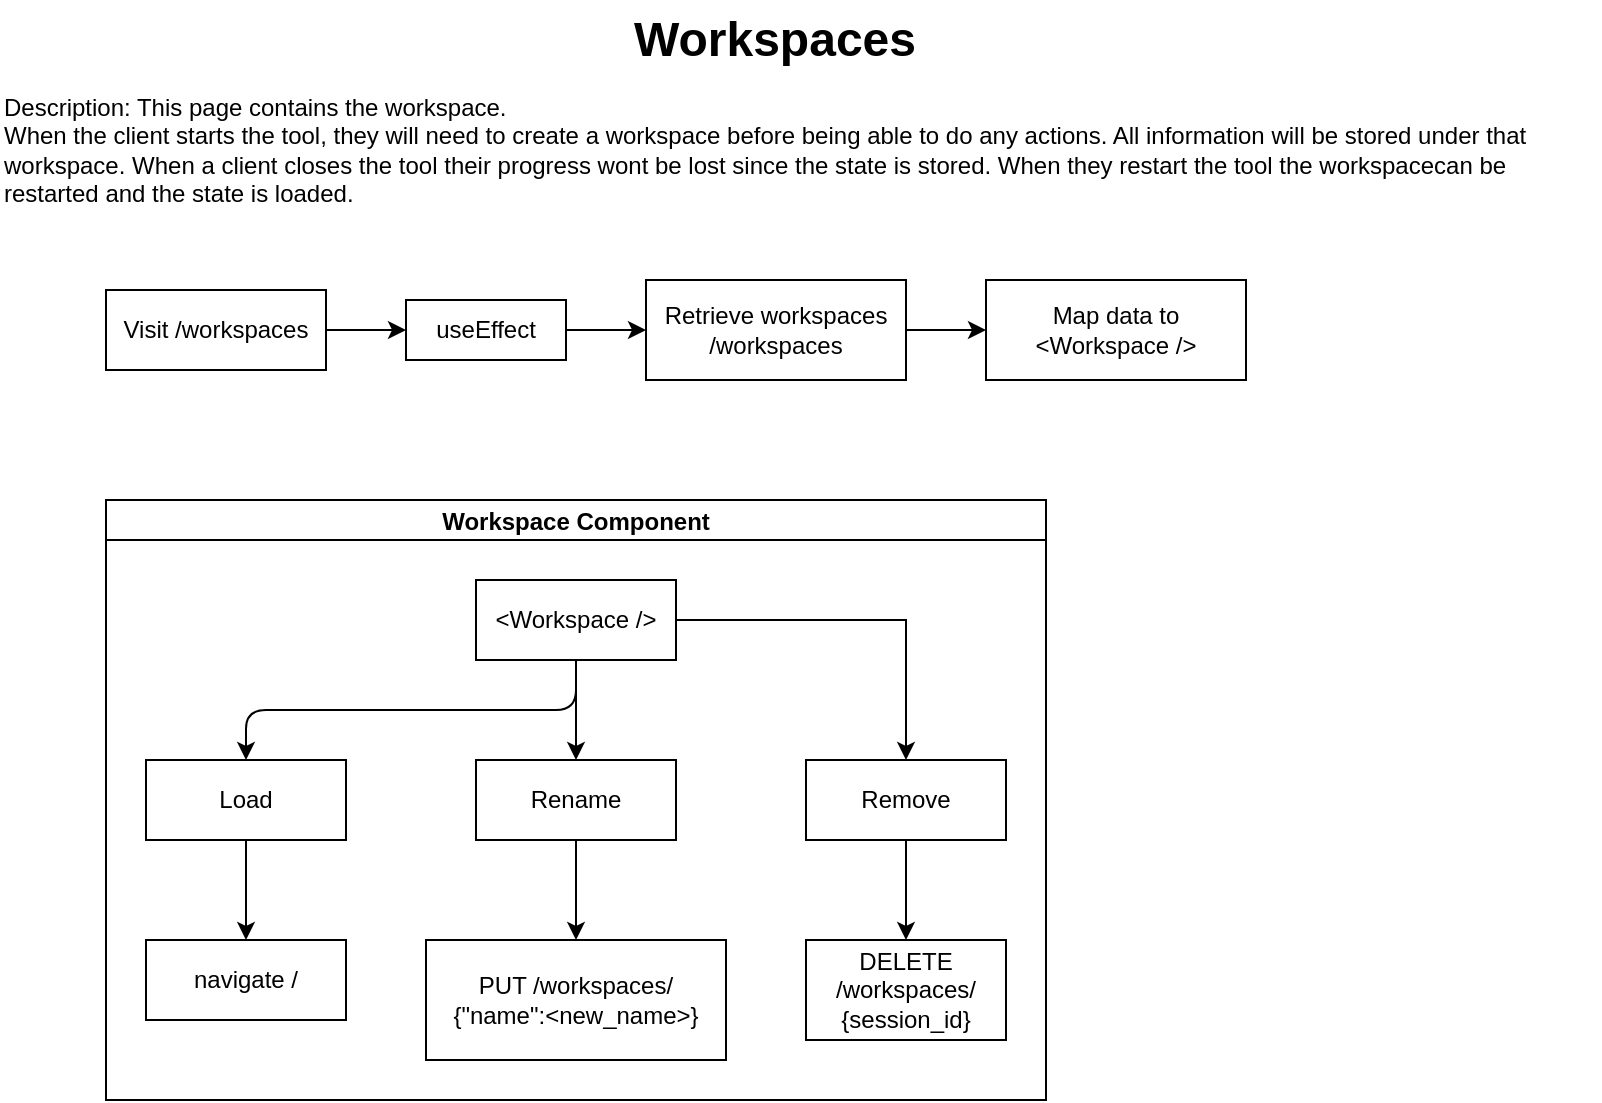 <mxfile version="23.1.0" type="github" pages="2">
  <diagram id="C5RBs43oDa-KdzZeNtuy" name="Workspaces">
    <mxGraphModel dx="1674" dy="774" grid="1" gridSize="10" guides="1" tooltips="1" connect="1" arrows="1" fold="1" page="1" pageScale="1" pageWidth="827" pageHeight="1169" math="0" shadow="0">
      <root>
        <mxCell id="WIyWlLk6GJQsqaUBKTNV-0" />
        <mxCell id="WIyWlLk6GJQsqaUBKTNV-1" parent="WIyWlLk6GJQsqaUBKTNV-0" />
        <mxCell id="v_i5tdnr1hRKdBCCS-yl-0" value="&lt;div align=&quot;left&quot;&gt;Description: This page contains the workspace.&amp;nbsp;&lt;/div&gt;&lt;div align=&quot;left&quot;&gt;When the client starts the tool, they will need to create a workspace before being able to do any actions. All information will be stored under that&amp;nbsp;&lt;/div&gt;&lt;div align=&quot;left&quot;&gt;workspace. When a client closes the tool their progress wont be lost since the state is stored. When they restart the tool the workspacecan be&amp;nbsp;&lt;/div&gt;&lt;div align=&quot;left&quot;&gt;restarted and the state is loaded.&lt;br&gt;&lt;/div&gt;" style="text;html=1;align=left;verticalAlign=middle;resizable=0;points=[];autosize=1;strokeColor=none;fillColor=none;" parent="WIyWlLk6GJQsqaUBKTNV-1" vertex="1">
          <mxGeometry x="27" y="60" width="800" height="70" as="geometry" />
        </mxCell>
        <mxCell id="EzBYOWv9G92g1Ca4GdDH-0" value="Workspaces" style="text;strokeColor=none;fillColor=none;html=1;fontSize=24;fontStyle=1;verticalAlign=middle;align=center;" parent="WIyWlLk6GJQsqaUBKTNV-1" vertex="1">
          <mxGeometry x="364" y="20" width="100" height="40" as="geometry" />
        </mxCell>
        <mxCell id="EzBYOWv9G92g1Ca4GdDH-5" value="" style="edgeStyle=orthogonalEdgeStyle;rounded=0;orthogonalLoop=1;jettySize=auto;html=1;" parent="WIyWlLk6GJQsqaUBKTNV-1" source="EzBYOWv9G92g1Ca4GdDH-1" target="EzBYOWv9G92g1Ca4GdDH-4" edge="1">
          <mxGeometry relative="1" as="geometry" />
        </mxCell>
        <mxCell id="EzBYOWv9G92g1Ca4GdDH-1" value="Visit /workspaces" style="rounded=0;whiteSpace=wrap;html=1;" parent="WIyWlLk6GJQsqaUBKTNV-1" vertex="1">
          <mxGeometry x="80" y="165" width="110" height="40" as="geometry" />
        </mxCell>
        <mxCell id="EzBYOWv9G92g1Ca4GdDH-7" value="" style="edgeStyle=orthogonalEdgeStyle;rounded=0;orthogonalLoop=1;jettySize=auto;html=1;" parent="WIyWlLk6GJQsqaUBKTNV-1" source="EzBYOWv9G92g1Ca4GdDH-4" target="EzBYOWv9G92g1Ca4GdDH-6" edge="1">
          <mxGeometry relative="1" as="geometry" />
        </mxCell>
        <mxCell id="EzBYOWv9G92g1Ca4GdDH-4" value="useEffect" style="rounded=0;whiteSpace=wrap;html=1;" parent="WIyWlLk6GJQsqaUBKTNV-1" vertex="1">
          <mxGeometry x="230" y="170" width="80" height="30" as="geometry" />
        </mxCell>
        <mxCell id="D6aifxGHfua1EfnfKiCL-1" value="" style="edgeStyle=orthogonalEdgeStyle;rounded=0;orthogonalLoop=1;jettySize=auto;html=1;" edge="1" parent="WIyWlLk6GJQsqaUBKTNV-1" source="EzBYOWv9G92g1Ca4GdDH-6" target="D6aifxGHfua1EfnfKiCL-0">
          <mxGeometry relative="1" as="geometry" />
        </mxCell>
        <mxCell id="EzBYOWv9G92g1Ca4GdDH-6" value="&lt;div&gt;Retrieve workspaces&lt;/div&gt;&lt;div&gt;/workspaces&lt;br&gt;&lt;/div&gt;" style="rounded=0;whiteSpace=wrap;html=1;" parent="WIyWlLk6GJQsqaUBKTNV-1" vertex="1">
          <mxGeometry x="350" y="160" width="130" height="50" as="geometry" />
        </mxCell>
        <mxCell id="D6aifxGHfua1EfnfKiCL-0" value="Map data to &amp;lt;Workspace /&amp;gt;" style="rounded=0;whiteSpace=wrap;html=1;" vertex="1" parent="WIyWlLk6GJQsqaUBKTNV-1">
          <mxGeometry x="520" y="160" width="130" height="50" as="geometry" />
        </mxCell>
        <mxCell id="D6aifxGHfua1EfnfKiCL-15" value="Workspace Component" style="swimlane;startSize=20;horizontal=1;childLayout=treeLayout;horizontalTree=0;resizable=0;containerType=tree;fontSize=12;" vertex="1" parent="WIyWlLk6GJQsqaUBKTNV-1">
          <mxGeometry x="80" y="270" width="470" height="300" as="geometry" />
        </mxCell>
        <mxCell id="D6aifxGHfua1EfnfKiCL-16" value="&amp;lt;Workspace /&amp;gt;" style="whiteSpace=wrap;html=1;" vertex="1" parent="D6aifxGHfua1EfnfKiCL-15">
          <mxGeometry x="185" y="40" width="100" height="40" as="geometry" />
        </mxCell>
        <mxCell id="D6aifxGHfua1EfnfKiCL-17" value="Load" style="whiteSpace=wrap;html=1;" vertex="1" parent="D6aifxGHfua1EfnfKiCL-15">
          <mxGeometry x="20" y="130" width="100" height="40" as="geometry" />
        </mxCell>
        <mxCell id="D6aifxGHfua1EfnfKiCL-18" value="" style="edgeStyle=elbowEdgeStyle;elbow=vertical;html=1;rounded=1;curved=0;sourcePerimeterSpacing=0;targetPerimeterSpacing=0;startSize=6;endSize=6;" edge="1" parent="D6aifxGHfua1EfnfKiCL-15" source="D6aifxGHfua1EfnfKiCL-16" target="D6aifxGHfua1EfnfKiCL-17">
          <mxGeometry relative="1" as="geometry" />
        </mxCell>
        <mxCell id="D6aifxGHfua1EfnfKiCL-19" value="Rename" style="whiteSpace=wrap;html=1;" vertex="1" parent="D6aifxGHfua1EfnfKiCL-15">
          <mxGeometry x="185" y="130" width="100" height="40" as="geometry" />
        </mxCell>
        <mxCell id="D6aifxGHfua1EfnfKiCL-20" value="" style="edgeStyle=elbowEdgeStyle;elbow=vertical;html=1;rounded=1;curved=0;sourcePerimeterSpacing=0;targetPerimeterSpacing=0;startSize=6;endSize=6;" edge="1" parent="D6aifxGHfua1EfnfKiCL-15" source="D6aifxGHfua1EfnfKiCL-16" target="D6aifxGHfua1EfnfKiCL-19">
          <mxGeometry relative="1" as="geometry" />
        </mxCell>
        <mxCell id="D6aifxGHfua1EfnfKiCL-28" value="" style="edgeStyle=orthogonalEdgeStyle;rounded=0;orthogonalLoop=1;jettySize=auto;html=1;" edge="1" source="D6aifxGHfua1EfnfKiCL-16" target="D6aifxGHfua1EfnfKiCL-29" parent="D6aifxGHfua1EfnfKiCL-15">
          <mxGeometry relative="1" as="geometry" />
        </mxCell>
        <mxCell id="D6aifxGHfua1EfnfKiCL-29" value="Remove" style="whiteSpace=wrap;html=1;" vertex="1" parent="D6aifxGHfua1EfnfKiCL-15">
          <mxGeometry x="350" y="130" width="100" height="40" as="geometry" />
        </mxCell>
        <mxCell id="D6aifxGHfua1EfnfKiCL-30" value="" style="edgeStyle=elbowEdgeStyle;elbow=vertical;html=1;rounded=1;curved=0;sourcePerimeterSpacing=0;targetPerimeterSpacing=0;startSize=6;endSize=6;" edge="1" target="D6aifxGHfua1EfnfKiCL-31" source="D6aifxGHfua1EfnfKiCL-17" parent="D6aifxGHfua1EfnfKiCL-15">
          <mxGeometry relative="1" as="geometry">
            <mxPoint x="175.175" y="410" as="sourcePoint" />
          </mxGeometry>
        </mxCell>
        <mxCell id="D6aifxGHfua1EfnfKiCL-31" value="navigate /" style="whiteSpace=wrap;html=1;" vertex="1" parent="D6aifxGHfua1EfnfKiCL-15">
          <mxGeometry x="20" y="220" width="100" height="40" as="geometry" />
        </mxCell>
        <mxCell id="D6aifxGHfua1EfnfKiCL-32" value="" style="edgeStyle=elbowEdgeStyle;elbow=vertical;html=1;rounded=1;curved=0;sourcePerimeterSpacing=0;targetPerimeterSpacing=0;startSize=6;endSize=6;" edge="1" target="D6aifxGHfua1EfnfKiCL-33" source="D6aifxGHfua1EfnfKiCL-19" parent="D6aifxGHfua1EfnfKiCL-15">
          <mxGeometry relative="1" as="geometry">
            <mxPoint x="120.175" y="370" as="sourcePoint" />
          </mxGeometry>
        </mxCell>
        <mxCell id="D6aifxGHfua1EfnfKiCL-33" value="&lt;div&gt;PUT /workspaces/&lt;/div&gt;&lt;div&gt;{&quot;name&quot;:&amp;lt;new_name&amp;gt;}&lt;br&gt;&lt;/div&gt;" style="whiteSpace=wrap;html=1;" vertex="1" parent="D6aifxGHfua1EfnfKiCL-15">
          <mxGeometry x="160" y="220" width="150" height="60" as="geometry" />
        </mxCell>
        <mxCell id="D6aifxGHfua1EfnfKiCL-37" value="" style="edgeStyle=orthogonalEdgeStyle;rounded=0;orthogonalLoop=1;jettySize=auto;html=1;" edge="1" target="D6aifxGHfua1EfnfKiCL-38" source="D6aifxGHfua1EfnfKiCL-29" parent="D6aifxGHfua1EfnfKiCL-15">
          <mxGeometry relative="1" as="geometry">
            <mxPoint x="365.5" y="330" as="sourcePoint" />
          </mxGeometry>
        </mxCell>
        <mxCell id="D6aifxGHfua1EfnfKiCL-38" value="&lt;div&gt;DELETE&lt;/div&gt;&lt;div&gt;/workspaces/&lt;/div&gt;&lt;div&gt;{session_id}&lt;br&gt;&lt;/div&gt;" style="whiteSpace=wrap;html=1;" vertex="1" parent="D6aifxGHfua1EfnfKiCL-15">
          <mxGeometry x="350" y="220" width="100" height="50" as="geometry" />
        </mxCell>
      </root>
    </mxGraphModel>
  </diagram>
  <diagram id="JPrMjwllJHFuSHFrtml3" name="Context Hierarchy">
    <mxGraphModel dx="1434" dy="774" grid="1" gridSize="10" guides="1" tooltips="1" connect="1" arrows="1" fold="1" page="1" pageScale="1" pageWidth="850" pageHeight="1100" math="0" shadow="0">
      <root>
        <mxCell id="0" />
        <mxCell id="1" parent="0" />
        <mxCell id="B08eD8HXd-b1nJFd696g-1" value="Workspace 1" style="swimlane;startSize=20;horizontal=1;containerType=tree;newEdgeStyle={&quot;edgeStyle&quot;:&quot;elbowEdgeStyle&quot;,&quot;startArrow&quot;:&quot;none&quot;,&quot;endArrow&quot;:&quot;none&quot;};" vertex="1" parent="1">
          <mxGeometry x="20" y="30" width="810" height="340" as="geometry" />
        </mxCell>
        <mxCell id="B08eD8HXd-b1nJFd696g-3" value="" style="edgeStyle=elbowEdgeStyle;elbow=vertical;sourcePerimeterSpacing=0;targetPerimeterSpacing=0;startArrow=none;endArrow=none;rounded=0;curved=0;" edge="1" parent="B08eD8HXd-b1nJFd696g-1" source="B08eD8HXd-b1nJFd696g-4" target="B08eD8HXd-b1nJFd696g-6">
          <mxGeometry relative="1" as="geometry" />
        </mxCell>
        <UserObject label="Workspace 1" treeRoot="1" id="B08eD8HXd-b1nJFd696g-4">
          <mxCell style="whiteSpace=wrap;html=1;align=center;treeFolding=1;treeMoving=1;newEdgeStyle={&quot;edgeStyle&quot;:&quot;elbowEdgeStyle&quot;,&quot;startArrow&quot;:&quot;none&quot;,&quot;endArrow&quot;:&quot;none&quot;};" vertex="1" parent="B08eD8HXd-b1nJFd696g-1">
            <mxGeometry x="340" y="30" width="120" height="60" as="geometry" />
          </mxCell>
        </UserObject>
        <mxCell id="B08eD8HXd-b1nJFd696g-6" value="Network" style="whiteSpace=wrap;html=1;align=center;verticalAlign=middle;treeFolding=1;treeMoving=1;newEdgeStyle={&quot;edgeStyle&quot;:&quot;elbowEdgeStyle&quot;,&quot;startArrow&quot;:&quot;none&quot;,&quot;endArrow&quot;:&quot;none&quot;};" vertex="1" parent="B08eD8HXd-b1nJFd696g-1">
          <mxGeometry x="350" y="110" width="100" height="60" as="geometry" />
        </mxCell>
        <mxCell id="B08eD8HXd-b1nJFd696g-7" style="edgeStyle=elbowEdgeStyle;rounded=0;orthogonalLoop=1;jettySize=auto;html=1;startArrow=none;endArrow=none;exitX=1;exitY=0;exitDx=0;exitDy=0;" edge="1" parent="B08eD8HXd-b1nJFd696g-1" source="B08eD8HXd-b1nJFd696g-4" target="B08eD8HXd-b1nJFd696g-4">
          <mxGeometry relative="1" as="geometry" />
        </mxCell>
        <mxCell id="B08eD8HXd-b1nJFd696g-10" value="" style="edgeStyle=elbowEdgeStyle;elbow=vertical;sourcePerimeterSpacing=0;targetPerimeterSpacing=0;startArrow=none;endArrow=none;rounded=0;curved=0;" edge="1" target="B08eD8HXd-b1nJFd696g-11" source="B08eD8HXd-b1nJFd696g-6" parent="B08eD8HXd-b1nJFd696g-1">
          <mxGeometry relative="1" as="geometry">
            <mxPoint x="530" y="120" as="sourcePoint" />
          </mxGeometry>
        </mxCell>
        <mxCell id="B08eD8HXd-b1nJFd696g-33" style="edgeStyle=elbowEdgeStyle;rounded=0;orthogonalLoop=1;jettySize=auto;html=1;startArrow=none;endArrow=none;" edge="1" parent="B08eD8HXd-b1nJFd696g-1" source="B08eD8HXd-b1nJFd696g-11" target="B08eD8HXd-b1nJFd696g-29">
          <mxGeometry relative="1" as="geometry" />
        </mxCell>
        <mxCell id="B08eD8HXd-b1nJFd696g-11" value="Sub-Network 2" style="whiteSpace=wrap;html=1;align=center;verticalAlign=middle;treeFolding=1;treeMoving=1;newEdgeStyle={&quot;edgeStyle&quot;:&quot;elbowEdgeStyle&quot;,&quot;startArrow&quot;:&quot;none&quot;,&quot;endArrow&quot;:&quot;none&quot;};" vertex="1" parent="B08eD8HXd-b1nJFd696g-1">
          <mxGeometry x="350" y="210" width="100" height="60" as="geometry" />
        </mxCell>
        <mxCell id="B08eD8HXd-b1nJFd696g-12" value="" style="edgeStyle=elbowEdgeStyle;elbow=vertical;sourcePerimeterSpacing=0;targetPerimeterSpacing=0;startArrow=none;endArrow=none;rounded=0;curved=0;" edge="1" target="B08eD8HXd-b1nJFd696g-13" source="B08eD8HXd-b1nJFd696g-6" parent="B08eD8HXd-b1nJFd696g-1">
          <mxGeometry relative="1" as="geometry">
            <mxPoint x="530" y="120" as="sourcePoint" />
          </mxGeometry>
        </mxCell>
        <mxCell id="B08eD8HXd-b1nJFd696g-23" style="edgeStyle=elbowEdgeStyle;rounded=0;orthogonalLoop=1;jettySize=auto;html=1;startArrow=none;endArrow=none;" edge="1" parent="B08eD8HXd-b1nJFd696g-1" source="B08eD8HXd-b1nJFd696g-13" target="B08eD8HXd-b1nJFd696g-20">
          <mxGeometry relative="1" as="geometry" />
        </mxCell>
        <mxCell id="B08eD8HXd-b1nJFd696g-25" style="edgeStyle=elbowEdgeStyle;rounded=0;orthogonalLoop=1;jettySize=auto;html=1;startArrow=none;endArrow=none;entryX=1;entryY=0.5;entryDx=0;entryDy=0;" edge="1" parent="B08eD8HXd-b1nJFd696g-1" source="B08eD8HXd-b1nJFd696g-13" target="B08eD8HXd-b1nJFd696g-24">
          <mxGeometry relative="1" as="geometry" />
        </mxCell>
        <mxCell id="B08eD8HXd-b1nJFd696g-13" value="Sub-Network 1" style="whiteSpace=wrap;html=1;align=center;verticalAlign=middle;treeFolding=1;treeMoving=1;newEdgeStyle={&quot;edgeStyle&quot;:&quot;elbowEdgeStyle&quot;,&quot;startArrow&quot;:&quot;none&quot;,&quot;endArrow&quot;:&quot;none&quot;};" vertex="1" parent="B08eD8HXd-b1nJFd696g-1">
          <mxGeometry x="220" y="210" width="100" height="60" as="geometry" />
        </mxCell>
        <mxCell id="B08eD8HXd-b1nJFd696g-16" value="" style="edgeStyle=elbowEdgeStyle;elbow=vertical;sourcePerimeterSpacing=0;targetPerimeterSpacing=0;startArrow=none;endArrow=none;rounded=0;curved=0;" edge="1" target="B08eD8HXd-b1nJFd696g-17" source="B08eD8HXd-b1nJFd696g-6" parent="B08eD8HXd-b1nJFd696g-1">
          <mxGeometry relative="1" as="geometry">
            <mxPoint x="530" y="120" as="sourcePoint" />
          </mxGeometry>
        </mxCell>
        <mxCell id="B08eD8HXd-b1nJFd696g-34" style="edgeStyle=elbowEdgeStyle;rounded=0;orthogonalLoop=1;jettySize=auto;html=1;startArrow=none;endArrow=none;" edge="1" parent="B08eD8HXd-b1nJFd696g-1" source="B08eD8HXd-b1nJFd696g-17" target="B08eD8HXd-b1nJFd696g-28">
          <mxGeometry relative="1" as="geometry" />
        </mxCell>
        <mxCell id="B08eD8HXd-b1nJFd696g-38" style="edgeStyle=elbowEdgeStyle;rounded=0;orthogonalLoop=1;jettySize=auto;html=1;startArrow=none;endArrow=none;" edge="1" parent="B08eD8HXd-b1nJFd696g-1" source="B08eD8HXd-b1nJFd696g-17" target="B08eD8HXd-b1nJFd696g-27">
          <mxGeometry relative="1" as="geometry" />
        </mxCell>
        <mxCell id="B08eD8HXd-b1nJFd696g-17" value="Sub-Network 3" style="whiteSpace=wrap;html=1;align=center;verticalAlign=middle;treeFolding=1;treeMoving=1;newEdgeStyle={&quot;edgeStyle&quot;:&quot;elbowEdgeStyle&quot;,&quot;startArrow&quot;:&quot;none&quot;,&quot;endArrow&quot;:&quot;none&quot;};" vertex="1" parent="B08eD8HXd-b1nJFd696g-1">
          <mxGeometry x="480" y="210" width="100" height="60" as="geometry" />
        </mxCell>
        <mxCell id="B08eD8HXd-b1nJFd696g-18" value="" style="edgeStyle=elbowEdgeStyle;elbow=vertical;sourcePerimeterSpacing=0;targetPerimeterSpacing=0;startArrow=none;endArrow=none;rounded=0;curved=0;" edge="1" target="B08eD8HXd-b1nJFd696g-19" source="B08eD8HXd-b1nJFd696g-13" parent="B08eD8HXd-b1nJFd696g-1">
          <mxGeometry relative="1" as="geometry">
            <mxPoint x="470" y="200" as="sourcePoint" />
          </mxGeometry>
        </mxCell>
        <mxCell id="B08eD8HXd-b1nJFd696g-19" value="Machine 1.2" style="whiteSpace=wrap;html=1;align=center;verticalAlign=middle;treeFolding=1;treeMoving=1;newEdgeStyle={&quot;edgeStyle&quot;:&quot;elbowEdgeStyle&quot;,&quot;startArrow&quot;:&quot;none&quot;,&quot;endArrow&quot;:&quot;none&quot;};" vertex="1" parent="B08eD8HXd-b1nJFd696g-1">
          <mxGeometry x="130" y="290" width="90" height="20" as="geometry" />
        </mxCell>
        <mxCell id="B08eD8HXd-b1nJFd696g-20" value="Machine 1.3" style="whiteSpace=wrap;html=1;align=center;verticalAlign=middle;treeFolding=1;treeMoving=1;newEdgeStyle={&quot;edgeStyle&quot;:&quot;elbowEdgeStyle&quot;,&quot;startArrow&quot;:&quot;none&quot;,&quot;endArrow&quot;:&quot;none&quot;};" vertex="1" parent="B08eD8HXd-b1nJFd696g-1">
          <mxGeometry x="240" y="290" width="90" height="20" as="geometry" />
        </mxCell>
        <mxCell id="B08eD8HXd-b1nJFd696g-24" value="Machine 1.1" style="whiteSpace=wrap;html=1;align=center;verticalAlign=middle;treeFolding=1;treeMoving=1;newEdgeStyle={&quot;edgeStyle&quot;:&quot;elbowEdgeStyle&quot;,&quot;startArrow&quot;:&quot;none&quot;,&quot;endArrow&quot;:&quot;none&quot;};" vertex="1" parent="B08eD8HXd-b1nJFd696g-1">
          <mxGeometry x="100" y="230" width="90" height="20" as="geometry" />
        </mxCell>
        <mxCell id="B08eD8HXd-b1nJFd696g-27" value="Machine 3" style="whiteSpace=wrap;html=1;align=center;verticalAlign=middle;treeFolding=1;treeMoving=1;newEdgeStyle={&quot;edgeStyle&quot;:&quot;elbowEdgeStyle&quot;,&quot;startArrow&quot;:&quot;none&quot;,&quot;endArrow&quot;:&quot;none&quot;};" vertex="1" parent="B08eD8HXd-b1nJFd696g-1">
          <mxGeometry x="610" y="230" width="90" height="20" as="geometry" />
        </mxCell>
        <mxCell id="B08eD8HXd-b1nJFd696g-28" value="Machine 1" style="whiteSpace=wrap;html=1;align=center;verticalAlign=middle;treeFolding=1;treeMoving=1;newEdgeStyle={&quot;edgeStyle&quot;:&quot;elbowEdgeStyle&quot;,&quot;startArrow&quot;:&quot;none&quot;,&quot;endArrow&quot;:&quot;none&quot;};" vertex="1" parent="B08eD8HXd-b1nJFd696g-1">
          <mxGeometry x="480" y="290" width="90" height="20" as="geometry" />
        </mxCell>
        <mxCell id="B08eD8HXd-b1nJFd696g-29" value="Machine 2.1" style="whiteSpace=wrap;html=1;align=center;verticalAlign=middle;treeFolding=1;treeMoving=1;newEdgeStyle={&quot;edgeStyle&quot;:&quot;elbowEdgeStyle&quot;,&quot;startArrow&quot;:&quot;none&quot;,&quot;endArrow&quot;:&quot;none&quot;};" vertex="1" parent="B08eD8HXd-b1nJFd696g-1">
          <mxGeometry x="360" y="290" width="90" height="20" as="geometry" />
        </mxCell>
        <mxCell id="B08eD8HXd-b1nJFd696g-39" style="edgeStyle=elbowEdgeStyle;rounded=0;orthogonalLoop=1;jettySize=auto;html=1;startArrow=none;endArrow=none;exitX=0.75;exitY=1;exitDx=0;exitDy=0;" edge="1" parent="B08eD8HXd-b1nJFd696g-1" source="B08eD8HXd-b1nJFd696g-20" target="B08eD8HXd-b1nJFd696g-20">
          <mxGeometry relative="1" as="geometry" />
        </mxCell>
        <mxCell id="B08eD8HXd-b1nJFd696g-40" value="Workspace 2" style="swimlane;startSize=20;horizontal=1;containerType=tree;newEdgeStyle={&quot;edgeStyle&quot;:&quot;elbowEdgeStyle&quot;,&quot;startArrow&quot;:&quot;none&quot;,&quot;endArrow&quot;:&quot;none&quot;};" vertex="1" parent="1">
          <mxGeometry x="20" y="400" width="810" height="340" as="geometry" />
        </mxCell>
        <mxCell id="B08eD8HXd-b1nJFd696g-41" value="" style="edgeStyle=elbowEdgeStyle;elbow=vertical;sourcePerimeterSpacing=0;targetPerimeterSpacing=0;startArrow=none;endArrow=none;rounded=0;curved=0;" edge="1" parent="B08eD8HXd-b1nJFd696g-40" source="B08eD8HXd-b1nJFd696g-42" target="B08eD8HXd-b1nJFd696g-43">
          <mxGeometry relative="1" as="geometry" />
        </mxCell>
        <UserObject label="Workspace 2" treeRoot="1" id="B08eD8HXd-b1nJFd696g-42">
          <mxCell style="whiteSpace=wrap;html=1;align=center;treeFolding=1;treeMoving=1;newEdgeStyle={&quot;edgeStyle&quot;:&quot;elbowEdgeStyle&quot;,&quot;startArrow&quot;:&quot;none&quot;,&quot;endArrow&quot;:&quot;none&quot;};" vertex="1" parent="B08eD8HXd-b1nJFd696g-40">
            <mxGeometry x="340" y="30" width="120" height="60" as="geometry" />
          </mxCell>
        </UserObject>
        <mxCell id="B08eD8HXd-b1nJFd696g-43" value="Network" style="whiteSpace=wrap;html=1;align=center;verticalAlign=middle;treeFolding=1;treeMoving=1;newEdgeStyle={&quot;edgeStyle&quot;:&quot;elbowEdgeStyle&quot;,&quot;startArrow&quot;:&quot;none&quot;,&quot;endArrow&quot;:&quot;none&quot;};" vertex="1" parent="B08eD8HXd-b1nJFd696g-40">
          <mxGeometry x="350" y="110" width="100" height="60" as="geometry" />
        </mxCell>
        <mxCell id="B08eD8HXd-b1nJFd696g-44" style="edgeStyle=elbowEdgeStyle;rounded=0;orthogonalLoop=1;jettySize=auto;html=1;startArrow=none;endArrow=none;exitX=1;exitY=0;exitDx=0;exitDy=0;" edge="1" parent="B08eD8HXd-b1nJFd696g-40" source="B08eD8HXd-b1nJFd696g-42" target="B08eD8HXd-b1nJFd696g-42">
          <mxGeometry relative="1" as="geometry" />
        </mxCell>
        <mxCell id="B08eD8HXd-b1nJFd696g-45" value="" style="edgeStyle=elbowEdgeStyle;elbow=vertical;sourcePerimeterSpacing=0;targetPerimeterSpacing=0;startArrow=none;endArrow=none;rounded=0;curved=0;" edge="1" parent="B08eD8HXd-b1nJFd696g-40" source="B08eD8HXd-b1nJFd696g-43" target="B08eD8HXd-b1nJFd696g-47">
          <mxGeometry relative="1" as="geometry">
            <mxPoint x="530" y="120" as="sourcePoint" />
          </mxGeometry>
        </mxCell>
        <mxCell id="B08eD8HXd-b1nJFd696g-46" style="edgeStyle=elbowEdgeStyle;rounded=0;orthogonalLoop=1;jettySize=auto;html=1;startArrow=none;endArrow=none;" edge="1" parent="B08eD8HXd-b1nJFd696g-40" source="B08eD8HXd-b1nJFd696g-47" target="B08eD8HXd-b1nJFd696g-62">
          <mxGeometry relative="1" as="geometry" />
        </mxCell>
        <mxCell id="B08eD8HXd-b1nJFd696g-47" value="Sub-Network 2" style="whiteSpace=wrap;html=1;align=center;verticalAlign=middle;treeFolding=1;treeMoving=1;newEdgeStyle={&quot;edgeStyle&quot;:&quot;elbowEdgeStyle&quot;,&quot;startArrow&quot;:&quot;none&quot;,&quot;endArrow&quot;:&quot;none&quot;};" vertex="1" parent="B08eD8HXd-b1nJFd696g-40">
          <mxGeometry x="350" y="210" width="100" height="60" as="geometry" />
        </mxCell>
        <mxCell id="B08eD8HXd-b1nJFd696g-48" value="" style="edgeStyle=elbowEdgeStyle;elbow=vertical;sourcePerimeterSpacing=0;targetPerimeterSpacing=0;startArrow=none;endArrow=none;rounded=0;curved=0;" edge="1" parent="B08eD8HXd-b1nJFd696g-40" source="B08eD8HXd-b1nJFd696g-43" target="B08eD8HXd-b1nJFd696g-51">
          <mxGeometry relative="1" as="geometry">
            <mxPoint x="530" y="120" as="sourcePoint" />
          </mxGeometry>
        </mxCell>
        <mxCell id="B08eD8HXd-b1nJFd696g-49" style="edgeStyle=elbowEdgeStyle;rounded=0;orthogonalLoop=1;jettySize=auto;html=1;startArrow=none;endArrow=none;" edge="1" parent="B08eD8HXd-b1nJFd696g-40" source="B08eD8HXd-b1nJFd696g-51" target="B08eD8HXd-b1nJFd696g-58">
          <mxGeometry relative="1" as="geometry" />
        </mxCell>
        <mxCell id="B08eD8HXd-b1nJFd696g-50" style="edgeStyle=elbowEdgeStyle;rounded=0;orthogonalLoop=1;jettySize=auto;html=1;startArrow=none;endArrow=none;entryX=1;entryY=0.5;entryDx=0;entryDy=0;" edge="1" parent="B08eD8HXd-b1nJFd696g-40" source="B08eD8HXd-b1nJFd696g-51" target="B08eD8HXd-b1nJFd696g-59">
          <mxGeometry relative="1" as="geometry" />
        </mxCell>
        <mxCell id="B08eD8HXd-b1nJFd696g-51" value="Sub-Network 1" style="whiteSpace=wrap;html=1;align=center;verticalAlign=middle;treeFolding=1;treeMoving=1;newEdgeStyle={&quot;edgeStyle&quot;:&quot;elbowEdgeStyle&quot;,&quot;startArrow&quot;:&quot;none&quot;,&quot;endArrow&quot;:&quot;none&quot;};" vertex="1" parent="B08eD8HXd-b1nJFd696g-40">
          <mxGeometry x="220" y="210" width="100" height="60" as="geometry" />
        </mxCell>
        <mxCell id="B08eD8HXd-b1nJFd696g-52" value="" style="edgeStyle=elbowEdgeStyle;elbow=vertical;sourcePerimeterSpacing=0;targetPerimeterSpacing=0;startArrow=none;endArrow=none;rounded=0;curved=0;" edge="1" parent="B08eD8HXd-b1nJFd696g-40" source="B08eD8HXd-b1nJFd696g-43" target="B08eD8HXd-b1nJFd696g-55">
          <mxGeometry relative="1" as="geometry">
            <mxPoint x="530" y="120" as="sourcePoint" />
          </mxGeometry>
        </mxCell>
        <mxCell id="B08eD8HXd-b1nJFd696g-53" style="edgeStyle=elbowEdgeStyle;rounded=0;orthogonalLoop=1;jettySize=auto;html=1;startArrow=none;endArrow=none;" edge="1" parent="B08eD8HXd-b1nJFd696g-40" source="B08eD8HXd-b1nJFd696g-55" target="B08eD8HXd-b1nJFd696g-61">
          <mxGeometry relative="1" as="geometry" />
        </mxCell>
        <mxCell id="B08eD8HXd-b1nJFd696g-54" style="edgeStyle=elbowEdgeStyle;rounded=0;orthogonalLoop=1;jettySize=auto;html=1;startArrow=none;endArrow=none;" edge="1" parent="B08eD8HXd-b1nJFd696g-40" source="B08eD8HXd-b1nJFd696g-55" target="B08eD8HXd-b1nJFd696g-60">
          <mxGeometry relative="1" as="geometry" />
        </mxCell>
        <mxCell id="B08eD8HXd-b1nJFd696g-55" value="Sub-Network 3" style="whiteSpace=wrap;html=1;align=center;verticalAlign=middle;treeFolding=1;treeMoving=1;newEdgeStyle={&quot;edgeStyle&quot;:&quot;elbowEdgeStyle&quot;,&quot;startArrow&quot;:&quot;none&quot;,&quot;endArrow&quot;:&quot;none&quot;};" vertex="1" parent="B08eD8HXd-b1nJFd696g-40">
          <mxGeometry x="480" y="210" width="100" height="60" as="geometry" />
        </mxCell>
        <mxCell id="B08eD8HXd-b1nJFd696g-56" value="" style="edgeStyle=elbowEdgeStyle;elbow=vertical;sourcePerimeterSpacing=0;targetPerimeterSpacing=0;startArrow=none;endArrow=none;rounded=0;curved=0;" edge="1" parent="B08eD8HXd-b1nJFd696g-40" source="B08eD8HXd-b1nJFd696g-51" target="B08eD8HXd-b1nJFd696g-57">
          <mxGeometry relative="1" as="geometry">
            <mxPoint x="470" y="200" as="sourcePoint" />
          </mxGeometry>
        </mxCell>
        <mxCell id="B08eD8HXd-b1nJFd696g-57" value="Machine 1.2" style="whiteSpace=wrap;html=1;align=center;verticalAlign=middle;treeFolding=1;treeMoving=1;newEdgeStyle={&quot;edgeStyle&quot;:&quot;elbowEdgeStyle&quot;,&quot;startArrow&quot;:&quot;none&quot;,&quot;endArrow&quot;:&quot;none&quot;};" vertex="1" parent="B08eD8HXd-b1nJFd696g-40">
          <mxGeometry x="130" y="290" width="90" height="20" as="geometry" />
        </mxCell>
        <mxCell id="B08eD8HXd-b1nJFd696g-58" value="Machine 1.3" style="whiteSpace=wrap;html=1;align=center;verticalAlign=middle;treeFolding=1;treeMoving=1;newEdgeStyle={&quot;edgeStyle&quot;:&quot;elbowEdgeStyle&quot;,&quot;startArrow&quot;:&quot;none&quot;,&quot;endArrow&quot;:&quot;none&quot;};" vertex="1" parent="B08eD8HXd-b1nJFd696g-40">
          <mxGeometry x="240" y="290" width="90" height="20" as="geometry" />
        </mxCell>
        <mxCell id="B08eD8HXd-b1nJFd696g-59" value="Machine 1.1" style="whiteSpace=wrap;html=1;align=center;verticalAlign=middle;treeFolding=1;treeMoving=1;newEdgeStyle={&quot;edgeStyle&quot;:&quot;elbowEdgeStyle&quot;,&quot;startArrow&quot;:&quot;none&quot;,&quot;endArrow&quot;:&quot;none&quot;};" vertex="1" parent="B08eD8HXd-b1nJFd696g-40">
          <mxGeometry x="100" y="230" width="90" height="20" as="geometry" />
        </mxCell>
        <mxCell id="B08eD8HXd-b1nJFd696g-60" value="Machine 3" style="whiteSpace=wrap;html=1;align=center;verticalAlign=middle;treeFolding=1;treeMoving=1;newEdgeStyle={&quot;edgeStyle&quot;:&quot;elbowEdgeStyle&quot;,&quot;startArrow&quot;:&quot;none&quot;,&quot;endArrow&quot;:&quot;none&quot;};" vertex="1" parent="B08eD8HXd-b1nJFd696g-40">
          <mxGeometry x="610" y="230" width="90" height="20" as="geometry" />
        </mxCell>
        <mxCell id="B08eD8HXd-b1nJFd696g-61" value="Machine 1" style="whiteSpace=wrap;html=1;align=center;verticalAlign=middle;treeFolding=1;treeMoving=1;newEdgeStyle={&quot;edgeStyle&quot;:&quot;elbowEdgeStyle&quot;,&quot;startArrow&quot;:&quot;none&quot;,&quot;endArrow&quot;:&quot;none&quot;};" vertex="1" parent="B08eD8HXd-b1nJFd696g-40">
          <mxGeometry x="480" y="290" width="90" height="20" as="geometry" />
        </mxCell>
        <mxCell id="B08eD8HXd-b1nJFd696g-62" value="Machine 2.1" style="whiteSpace=wrap;html=1;align=center;verticalAlign=middle;treeFolding=1;treeMoving=1;newEdgeStyle={&quot;edgeStyle&quot;:&quot;elbowEdgeStyle&quot;,&quot;startArrow&quot;:&quot;none&quot;,&quot;endArrow&quot;:&quot;none&quot;};" vertex="1" parent="B08eD8HXd-b1nJFd696g-40">
          <mxGeometry x="360" y="290" width="90" height="20" as="geometry" />
        </mxCell>
        <mxCell id="B08eD8HXd-b1nJFd696g-63" style="edgeStyle=elbowEdgeStyle;rounded=0;orthogonalLoop=1;jettySize=auto;html=1;startArrow=none;endArrow=none;exitX=0.75;exitY=1;exitDx=0;exitDy=0;" edge="1" parent="B08eD8HXd-b1nJFd696g-40" source="B08eD8HXd-b1nJFd696g-58" target="B08eD8HXd-b1nJFd696g-58">
          <mxGeometry relative="1" as="geometry" />
        </mxCell>
      </root>
    </mxGraphModel>
  </diagram>
</mxfile>
